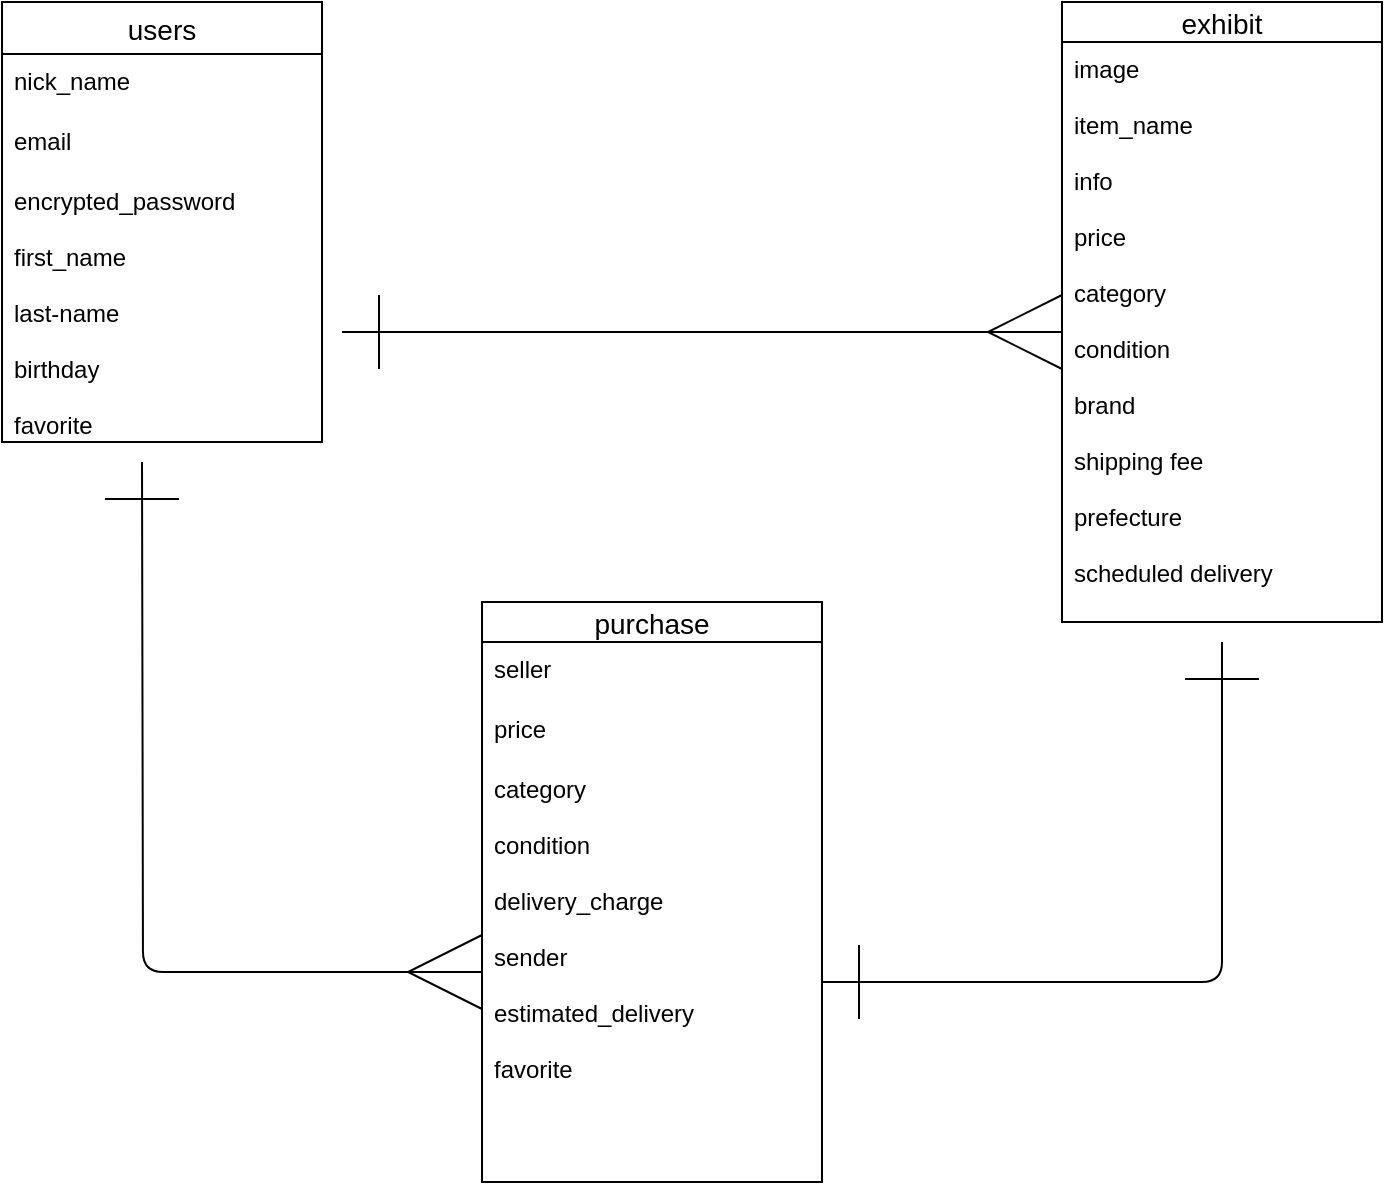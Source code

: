 <mxfile>
    <diagram id="jiHpUB5rITOgAPc1z2iV" name="ページ1">
        <mxGraphModel dx="675" dy="522" grid="1" gridSize="10" guides="1" tooltips="1" connect="1" arrows="1" fold="1" page="1" pageScale="1" pageWidth="827" pageHeight="1169" math="0" shadow="0">
            <root>
                <mxCell id="0"/>
                <mxCell id="1" parent="0"/>
                <mxCell id="2" value="users" style="swimlane;fontStyle=0;childLayout=stackLayout;horizontal=1;startSize=26;horizontalStack=0;resizeParent=1;resizeParentMax=0;resizeLast=0;collapsible=1;marginBottom=0;align=center;fontSize=14;" vertex="1" parent="1">
                    <mxGeometry x="50" y="20" width="160" height="220" as="geometry"/>
                </mxCell>
                <mxCell id="3" value="nick_name" style="text;strokeColor=none;fillColor=none;spacingLeft=4;spacingRight=4;overflow=hidden;rotatable=0;points=[[0,0.5],[1,0.5]];portConstraint=eastwest;fontSize=12;" vertex="1" parent="2">
                    <mxGeometry y="26" width="160" height="30" as="geometry"/>
                </mxCell>
                <mxCell id="4" value="email" style="text;strokeColor=none;fillColor=none;spacingLeft=4;spacingRight=4;overflow=hidden;rotatable=0;points=[[0,0.5],[1,0.5]];portConstraint=eastwest;fontSize=12;" vertex="1" parent="2">
                    <mxGeometry y="56" width="160" height="30" as="geometry"/>
                </mxCell>
                <mxCell id="5" value="encrypted_password&#10;&#10;first_name&#10;&#10;last-name&#10;&#10;birthday&#10;&#10;favorite&#10;&#10;&#10;&#10;&#10;" style="text;strokeColor=none;fillColor=none;spacingLeft=4;spacingRight=4;overflow=hidden;rotatable=0;points=[[0,0.5],[1,0.5]];portConstraint=eastwest;fontSize=12;" vertex="1" parent="2">
                    <mxGeometry y="86" width="160" height="134" as="geometry"/>
                </mxCell>
                <mxCell id="27" value="exhibit" style="swimlane;fontStyle=0;childLayout=stackLayout;horizontal=1;startSize=20;horizontalStack=0;resizeParent=1;resizeParentMax=0;resizeLast=0;collapsible=1;marginBottom=0;align=center;fontSize=14;" vertex="1" parent="1">
                    <mxGeometry x="580" y="20" width="160" height="310" as="geometry"/>
                </mxCell>
                <mxCell id="29" value="image&#10;&#10;item_name&#10;&#10;info&#10;&#10;price&#10;&#10;category&#10;&#10;condition&#10;&#10;brand&#10;&#10;shipping fee&#10;&#10;prefecture&#10;&#10;scheduled delivery" style="text;strokeColor=none;fillColor=none;spacingLeft=4;spacingRight=4;overflow=hidden;rotatable=0;points=[[0,0.5],[1,0.5]];portConstraint=eastwest;fontSize=12;" vertex="1" parent="27">
                    <mxGeometry y="20" width="160" height="290" as="geometry"/>
                </mxCell>
                <mxCell id="48" value="purchase" style="swimlane;fontStyle=0;childLayout=stackLayout;horizontal=1;startSize=20;horizontalStack=0;resizeParent=1;resizeParentMax=0;resizeLast=0;collapsible=1;marginBottom=0;align=center;fontSize=14;" vertex="1" parent="1">
                    <mxGeometry x="290" y="320" width="170" height="290" as="geometry"/>
                </mxCell>
                <mxCell id="49" value="seller" style="text;strokeColor=none;fillColor=none;spacingLeft=4;spacingRight=4;overflow=hidden;rotatable=0;points=[[0,0.5],[1,0.5]];portConstraint=eastwest;fontSize=12;" vertex="1" parent="48">
                    <mxGeometry y="20" width="170" height="30" as="geometry"/>
                </mxCell>
                <mxCell id="50" value="price" style="text;strokeColor=none;fillColor=none;spacingLeft=4;spacingRight=4;overflow=hidden;rotatable=0;points=[[0,0.5],[1,0.5]];portConstraint=eastwest;fontSize=12;" vertex="1" parent="48">
                    <mxGeometry y="50" width="170" height="30" as="geometry"/>
                </mxCell>
                <mxCell id="51" value="category&#10;&#10;condition&#10;&#10;delivery_charge&#10;&#10;sender&#10;&#10;estimated_delivery&#10;&#10;favorite" style="text;strokeColor=none;fillColor=none;spacingLeft=4;spacingRight=4;overflow=hidden;rotatable=0;points=[[0,0.5],[1,0.5]];portConstraint=eastwest;fontSize=12;" vertex="1" parent="48">
                    <mxGeometry y="80" width="170" height="210" as="geometry"/>
                </mxCell>
                <mxCell id="78" style="rounded=1;html=1;endArrow=ERone;endFill=0;startArrow=ERmany;startFill=0;edgeStyle=orthogonalEdgeStyle;endSize=35;startSize=35;" edge="1" parent="1" source="51">
                    <mxGeometry relative="1" as="geometry">
                        <mxPoint x="120" y="250" as="targetPoint"/>
                    </mxGeometry>
                </mxCell>
                <mxCell id="79" style="edgeStyle=orthogonalEdgeStyle;rounded=1;html=1;startArrow=ERone;startFill=0;endArrow=ERone;endFill=0;startSize=35;endSize=35;" edge="1" parent="1" source="51">
                    <mxGeometry relative="1" as="geometry">
                        <mxPoint x="660" y="340" as="targetPoint"/>
                        <Array as="points">
                            <mxPoint x="660" y="510"/>
                        </Array>
                    </mxGeometry>
                </mxCell>
                <mxCell id="81" style="edgeStyle=orthogonalEdgeStyle;rounded=1;html=1;exitX=0;exitY=0.5;exitDx=0;exitDy=0;startArrow=ERmany;startFill=0;endArrow=ERone;endFill=0;startSize=35;endSize=35;" edge="1" parent="1" source="29">
                    <mxGeometry relative="1" as="geometry">
                        <mxPoint x="220" y="185" as="targetPoint"/>
                    </mxGeometry>
                </mxCell>
            </root>
        </mxGraphModel>
    </diagram>
</mxfile>